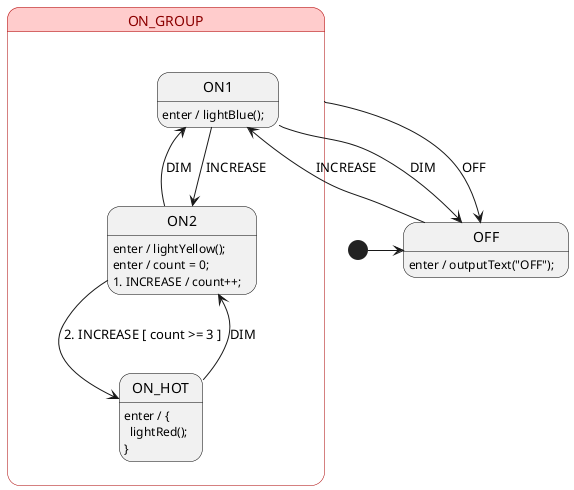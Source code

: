@startuml LightSm
skinparam state {
 BorderColor<<on_style>> #AA0000
 BackgroundColor<<on_style>> #ffcccc
 FontColor<<on_style>> darkred

 BorderColor Black
}

state OFF {
  OFF : enter / outputText("OFF");
}

state ON_GROUP<<on_style>> {
  ON1 : enter / lightBlue();

  ON2 : enter / lightYellow();
  ON2 : enter / count = 0;
  ON2 : 1. INCREASE / count++;

  ON_HOT : enter / {\n  lightRed();\n}
}

[*] -> OFF
OFF --> ON1 : INCREASE
ON1 --> ON2 : INCREASE
ON2 --> ON_HOT : 2. INCREASE [ count >= 3 ]

ON_HOT --> ON2 : DIM
ON2 --> ON1 : DIM
ON1 --> OFF : DIM

ON_GROUP --> OFF : OFF

@enduml